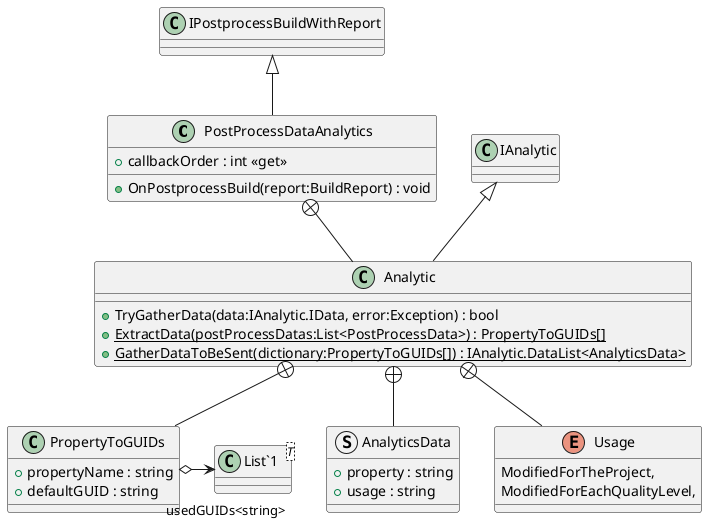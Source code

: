 @startuml
class PostProcessDataAnalytics {
    + callbackOrder : int <<get>>
    + OnPostprocessBuild(report:BuildReport) : void
}
class Analytic {
    + TryGatherData(data:IAnalytic.IData, error:Exception) : bool
    + {static} ExtractData(postProcessDatas:List<PostProcessData>) : PropertyToGUIDs[]
    + {static} GatherDataToBeSent(dictionary:PropertyToGUIDs[]) : IAnalytic.DataList<AnalyticsData>
}
struct AnalyticsData {
    + property : string
    + usage : string
}
class PropertyToGUIDs {
    + propertyName : string
    + defaultGUID : string
}
enum Usage {
    ModifiedForTheProject,
    ModifiedForEachQualityLevel,
}
class "List`1"<T> {
}
IPostprocessBuildWithReport <|-- PostProcessDataAnalytics
PostProcessDataAnalytics +-- Analytic
IAnalytic <|-- Analytic
Analytic +-- AnalyticsData
Analytic +-- PropertyToGUIDs
PropertyToGUIDs o-> "usedGUIDs<string>" "List`1"
Analytic +-- Usage
@enduml
